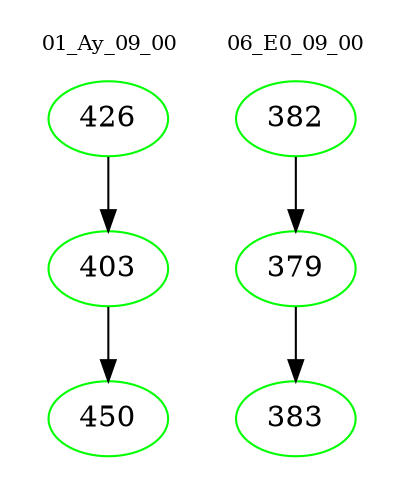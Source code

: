 digraph{
subgraph cluster_0 {
color = white
label = "01_Ay_09_00";
fontsize=10;
T0_426 [label="426", color="green"]
T0_426 -> T0_403 [color="black"]
T0_403 [label="403", color="green"]
T0_403 -> T0_450 [color="black"]
T0_450 [label="450", color="green"]
}
subgraph cluster_1 {
color = white
label = "06_E0_09_00";
fontsize=10;
T1_382 [label="382", color="green"]
T1_382 -> T1_379 [color="black"]
T1_379 [label="379", color="green"]
T1_379 -> T1_383 [color="black"]
T1_383 [label="383", color="green"]
}
}

